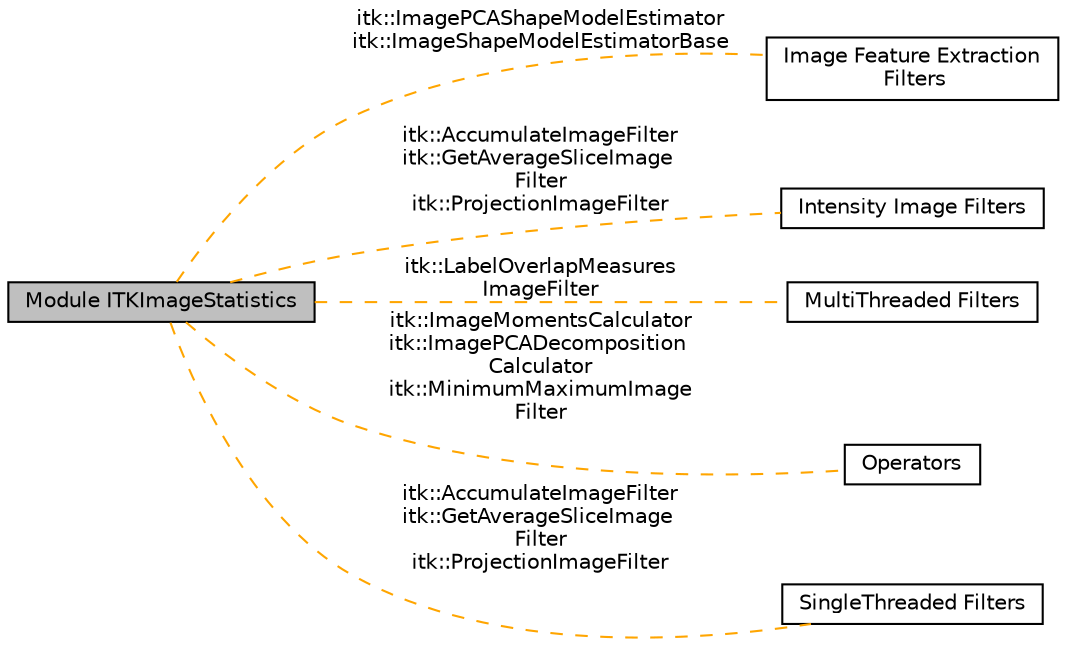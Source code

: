 digraph "Module ITKImageStatistics"
{
  edge [fontname="Helvetica",fontsize="10",labelfontname="Helvetica",labelfontsize="10"];
  node [fontname="Helvetica",fontsize="10",shape=box];
  rankdir=LR;
  Node1 [label="Module ITKImageStatistics",height=0.2,width=0.4,color="black", fillcolor="grey75", style="filled", fontcolor="black",tooltip=" "];
  Node5 [label="Image Feature Extraction\l Filters",height=0.2,width=0.4,color="black", fillcolor="white", style="filled",URL="$group__ImageFeatureExtraction.html",tooltip=" "];
  Node2 [label="Intensity Image Filters",height=0.2,width=0.4,color="black", fillcolor="white", style="filled",URL="$group__IntensityImageFilters.html",tooltip=" "];
  Node6 [label="MultiThreaded Filters",height=0.2,width=0.4,color="black", fillcolor="white", style="filled",URL="$group__MultiThreaded.html",tooltip=" "];
  Node4 [label="Operators",height=0.2,width=0.4,color="black", fillcolor="white", style="filled",URL="$group__Operators.html",tooltip=" "];
  Node3 [label="SingleThreaded Filters",height=0.2,width=0.4,color="black", fillcolor="white", style="filled",URL="$group__SingleThreaded.html",tooltip=" "];
  Node1->Node2 [shape=plaintext, label="itk::AccumulateImageFilter\nitk::GetAverageSliceImage\lFilter\nitk::ProjectionImageFilter", color="orange", dir="none", style="dashed"];
  Node1->Node3 [shape=plaintext, label="itk::AccumulateImageFilter\nitk::GetAverageSliceImage\lFilter\nitk::ProjectionImageFilter", color="orange", dir="none", style="dashed"];
  Node1->Node4 [shape=plaintext, label="itk::ImageMomentsCalculator\nitk::ImagePCADecomposition\lCalculator\nitk::MinimumMaximumImage\lFilter", color="orange", dir="none", style="dashed"];
  Node1->Node5 [shape=plaintext, label="itk::ImagePCAShapeModelEstimator\nitk::ImageShapeModelEstimatorBase", color="orange", dir="none", style="dashed"];
  Node1->Node6 [shape=plaintext, label="itk::LabelOverlapMeasures\lImageFilter", color="orange", dir="none", style="dashed"];
}
